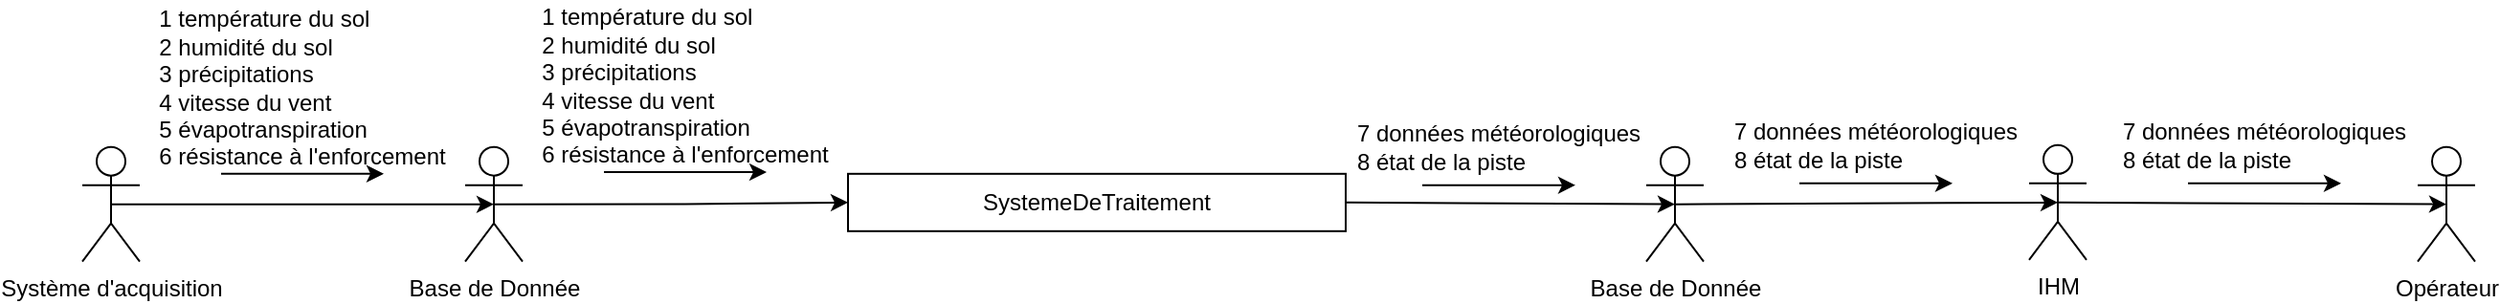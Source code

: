 <mxfile version="26.0.10">
  <diagram name="Page-1" id="wx6Wx51T-HRnJOHuFUpR">
    <mxGraphModel dx="2501" dy="778" grid="1" gridSize="10" guides="1" tooltips="1" connect="1" arrows="1" fold="1" page="1" pageScale="1" pageWidth="827" pageHeight="1169" math="0" shadow="0">
      <root>
        <mxCell id="0" />
        <mxCell id="1" parent="0" />
        <mxCell id="EBjdS0SXRLQLnNG340Il-1" value="Système d&#39;acquisition" style="shape=umlActor;verticalLabelPosition=bottom;verticalAlign=top;html=1;outlineConnect=0;" vertex="1" parent="1">
          <mxGeometry x="-20" y="486.82" width="30" height="60" as="geometry" />
        </mxCell>
        <mxCell id="EBjdS0SXRLQLnNG340Il-2" value="IHM" style="shape=umlActor;verticalLabelPosition=bottom;verticalAlign=top;html=1;outlineConnect=0;" vertex="1" parent="1">
          <mxGeometry x="997" y="485.91" width="30" height="60" as="geometry" />
        </mxCell>
        <mxCell id="EBjdS0SXRLQLnNG340Il-3" value="" style="endArrow=classic;html=1;rounded=0;entryX=0.5;entryY=0.5;entryDx=0;entryDy=0;entryPerimeter=0;exitX=0.5;exitY=0.5;exitDx=0;exitDy=0;exitPerimeter=0;" edge="1" parent="1" source="EBjdS0SXRLQLnNG340Il-18" target="EBjdS0SXRLQLnNG340Il-2">
          <mxGeometry width="50" height="50" relative="1" as="geometry">
            <mxPoint x="750" y="516" as="sourcePoint" />
            <mxPoint x="670" y="656.82" as="targetPoint" />
          </mxGeometry>
        </mxCell>
        <mxCell id="EBjdS0SXRLQLnNG340Il-4" value="&lt;div style=&quot;text-align: left;&quot;&gt;&lt;span style=&quot;background-color: transparent; color: light-dark(rgb(0, 0, 0), rgb(255, 255, 255));&quot;&gt;1 température du sol&lt;br&gt;2 humidité du sol&lt;/span&gt;&lt;/div&gt;&lt;div style=&quot;text-align: left;&quot;&gt;&lt;span style=&quot;background-color: transparent; color: light-dark(rgb(0, 0, 0), rgb(255, 255, 255));&quot;&gt;3 précipitations&lt;/span&gt;&lt;/div&gt;&lt;div style=&quot;text-align: left;&quot;&gt;&lt;span style=&quot;background-color: transparent; color: light-dark(rgb(0, 0, 0), rgb(255, 255, 255));&quot;&gt;4 vitesse du vent&amp;nbsp;&lt;/span&gt;&lt;/div&gt;&lt;div style=&quot;text-align: left;&quot;&gt;&lt;span style=&quot;background-color: transparent; color: light-dark(rgb(0, 0, 0), rgb(255, 255, 255));&quot;&gt;5 évapotranspiration&lt;br&gt;6 résistance à l&#39;enforcement&lt;/span&gt;&lt;/div&gt;" style="text;html=1;align=center;verticalAlign=middle;whiteSpace=wrap;rounded=0;rotation=0;" vertex="1" parent="1">
          <mxGeometry x="10" y="410.91" width="170" height="90" as="geometry" />
        </mxCell>
        <mxCell id="EBjdS0SXRLQLnNG340Il-5" value="&lt;div style=&quot;text-align: left;&quot;&gt;7 données météorologiques&lt;br&gt;8 état de la piste&lt;/div&gt;" style="text;html=1;align=center;verticalAlign=middle;whiteSpace=wrap;rounded=0;rotation=0;" vertex="1" parent="1">
          <mxGeometry x="640" y="466.82" width="160" height="40" as="geometry" />
        </mxCell>
        <mxCell id="EBjdS0SXRLQLnNG340Il-6" value="" style="endArrow=classic;html=1;rounded=0;exitX=0.25;exitY=1;exitDx=0;exitDy=0;entryX=0.75;entryY=1;entryDx=0;entryDy=0;" edge="1" parent="1" source="EBjdS0SXRLQLnNG340Il-4" target="EBjdS0SXRLQLnNG340Il-4">
          <mxGeometry width="50" height="50" relative="1" as="geometry">
            <mxPoint x="330" y="700.91" as="sourcePoint" />
            <mxPoint x="380" y="650.91" as="targetPoint" />
          </mxGeometry>
        </mxCell>
        <mxCell id="EBjdS0SXRLQLnNG340Il-7" value="" style="endArrow=classic;html=1;rounded=0;exitX=0.25;exitY=1;exitDx=0;exitDy=0;entryX=0.75;entryY=1;entryDx=0;entryDy=0;" edge="1" parent="1" source="EBjdS0SXRLQLnNG340Il-5" target="EBjdS0SXRLQLnNG340Il-5">
          <mxGeometry width="50" height="50" relative="1" as="geometry">
            <mxPoint x="620" y="706.82" as="sourcePoint" />
            <mxPoint x="670" y="656.82" as="targetPoint" />
          </mxGeometry>
        </mxCell>
        <mxCell id="EBjdS0SXRLQLnNG340Il-8" value="SystemeDeTraitement" style="rounded=0;whiteSpace=wrap;html=1;" vertex="1" parent="1">
          <mxGeometry x="380" y="500.91" width="260" height="30" as="geometry" />
        </mxCell>
        <mxCell id="EBjdS0SXRLQLnNG340Il-9" style="edgeStyle=orthogonalEdgeStyle;rounded=0;orthogonalLoop=1;jettySize=auto;html=1;exitX=0.5;exitY=0.5;exitDx=0;exitDy=0;exitPerimeter=0;entryX=0;entryY=0.5;entryDx=0;entryDy=0;" edge="1" parent="1" source="EBjdS0SXRLQLnNG340Il-10" target="EBjdS0SXRLQLnNG340Il-8">
          <mxGeometry relative="1" as="geometry" />
        </mxCell>
        <mxCell id="EBjdS0SXRLQLnNG340Il-10" value="Base de Donnée" style="shape=umlActor;verticalLabelPosition=bottom;verticalAlign=top;html=1;outlineConnect=0;" vertex="1" parent="1">
          <mxGeometry x="180" y="486.82" width="30" height="60" as="geometry" />
        </mxCell>
        <mxCell id="EBjdS0SXRLQLnNG340Il-11" style="edgeStyle=orthogonalEdgeStyle;rounded=0;orthogonalLoop=1;jettySize=auto;html=1;exitX=0.5;exitY=0.5;exitDx=0;exitDy=0;exitPerimeter=0;entryX=0.5;entryY=0.5;entryDx=0;entryDy=0;entryPerimeter=0;" edge="1" parent="1" source="EBjdS0SXRLQLnNG340Il-1" target="EBjdS0SXRLQLnNG340Il-10">
          <mxGeometry relative="1" as="geometry" />
        </mxCell>
        <mxCell id="EBjdS0SXRLQLnNG340Il-12" value="&lt;div style=&quot;text-align: left;&quot;&gt;&lt;span style=&quot;background-color: transparent; color: light-dark(rgb(0, 0, 0), rgb(255, 255, 255));&quot;&gt;1 température du sol&lt;br&gt;2 humidité du sol&lt;/span&gt;&lt;/div&gt;&lt;div style=&quot;text-align: left;&quot;&gt;&lt;span style=&quot;background-color: transparent; color: light-dark(rgb(0, 0, 0), rgb(255, 255, 255));&quot;&gt;3 précipitations&lt;/span&gt;&lt;/div&gt;&lt;div style=&quot;text-align: left;&quot;&gt;&lt;span style=&quot;background-color: transparent; color: light-dark(rgb(0, 0, 0), rgb(255, 255, 255));&quot;&gt;4 vitesse du vent&amp;nbsp;&lt;/span&gt;&lt;/div&gt;&lt;div style=&quot;text-align: left;&quot;&gt;&lt;span style=&quot;background-color: transparent; color: light-dark(rgb(0, 0, 0), rgb(255, 255, 255));&quot;&gt;5 évapotranspiration&lt;br&gt;6 résistance à l&#39;enforcement&lt;/span&gt;&lt;/div&gt;" style="text;html=1;align=center;verticalAlign=middle;whiteSpace=wrap;rounded=0;rotation=0;" vertex="1" parent="1">
          <mxGeometry x="210" y="410" width="170" height="90" as="geometry" />
        </mxCell>
        <mxCell id="EBjdS0SXRLQLnNG340Il-13" value="" style="endArrow=classic;html=1;rounded=0;exitX=0.25;exitY=1;exitDx=0;exitDy=0;entryX=0.75;entryY=1;entryDx=0;entryDy=0;" edge="1" parent="1" source="EBjdS0SXRLQLnNG340Il-12" target="EBjdS0SXRLQLnNG340Il-12">
          <mxGeometry width="50" height="50" relative="1" as="geometry">
            <mxPoint x="310" y="710" as="sourcePoint" />
            <mxPoint x="360" y="660" as="targetPoint" />
          </mxGeometry>
        </mxCell>
        <mxCell id="EBjdS0SXRLQLnNG340Il-14" value="Opérateur" style="shape=umlActor;verticalLabelPosition=bottom;verticalAlign=top;html=1;outlineConnect=0;" vertex="1" parent="1">
          <mxGeometry x="1200" y="486.82" width="30" height="60" as="geometry" />
        </mxCell>
        <mxCell id="EBjdS0SXRLQLnNG340Il-15" value="" style="endArrow=classic;html=1;rounded=0;entryX=0.5;entryY=0.5;entryDx=0;entryDy=0;entryPerimeter=0;exitX=0.5;exitY=0.5;exitDx=0;exitDy=0;exitPerimeter=0;" edge="1" parent="1" source="EBjdS0SXRLQLnNG340Il-2" target="EBjdS0SXRLQLnNG340Il-14">
          <mxGeometry width="50" height="50" relative="1" as="geometry">
            <mxPoint x="837" y="516.82" as="sourcePoint" />
            <mxPoint x="837" y="657.73" as="targetPoint" />
          </mxGeometry>
        </mxCell>
        <mxCell id="EBjdS0SXRLQLnNG340Il-16" value="&lt;div style=&quot;text-align: left;&quot;&gt;7 données météorologiques&lt;br&gt;8 état de la piste&lt;/div&gt;" style="text;html=1;align=center;verticalAlign=middle;whiteSpace=wrap;rounded=0;rotation=0;" vertex="1" parent="1">
          <mxGeometry x="837" y="465.91" width="160" height="40" as="geometry" />
        </mxCell>
        <mxCell id="EBjdS0SXRLQLnNG340Il-17" value="" style="endArrow=classic;html=1;rounded=0;exitX=0.25;exitY=1;exitDx=0;exitDy=0;entryX=0.75;entryY=1;entryDx=0;entryDy=0;" edge="1" parent="1" source="EBjdS0SXRLQLnNG340Il-16" target="EBjdS0SXRLQLnNG340Il-16">
          <mxGeometry width="50" height="50" relative="1" as="geometry">
            <mxPoint x="817" y="705.91" as="sourcePoint" />
            <mxPoint x="867" y="655.91" as="targetPoint" />
          </mxGeometry>
        </mxCell>
        <mxCell id="EBjdS0SXRLQLnNG340Il-18" value="Base de Donnée" style="shape=umlActor;verticalLabelPosition=bottom;verticalAlign=top;html=1;outlineConnect=0;" vertex="1" parent="1">
          <mxGeometry x="797" y="486.82" width="30" height="60" as="geometry" />
        </mxCell>
        <mxCell id="EBjdS0SXRLQLnNG340Il-20" value="" style="endArrow=classic;html=1;rounded=0;entryX=0.5;entryY=0.5;entryDx=0;entryDy=0;entryPerimeter=0;exitX=1;exitY=0.5;exitDx=0;exitDy=0;" edge="1" parent="1" source="EBjdS0SXRLQLnNG340Il-8" target="EBjdS0SXRLQLnNG340Il-18">
          <mxGeometry width="50" height="50" relative="1" as="geometry">
            <mxPoint x="530" y="659.5" as="sourcePoint" />
            <mxPoint x="602" y="659.5" as="targetPoint" />
          </mxGeometry>
        </mxCell>
        <mxCell id="EBjdS0SXRLQLnNG340Il-22" value="&lt;div style=&quot;text-align: left;&quot;&gt;7 données météorologiques&lt;br&gt;8 état de la piste&lt;/div&gt;" style="text;html=1;align=center;verticalAlign=middle;whiteSpace=wrap;rounded=0;rotation=0;" vertex="1" parent="1">
          <mxGeometry x="1040" y="465.91" width="160" height="40" as="geometry" />
        </mxCell>
        <mxCell id="EBjdS0SXRLQLnNG340Il-23" value="" style="endArrow=classic;html=1;rounded=0;exitX=0.25;exitY=1;exitDx=0;exitDy=0;entryX=0.75;entryY=1;entryDx=0;entryDy=0;" edge="1" parent="1" source="EBjdS0SXRLQLnNG340Il-22" target="EBjdS0SXRLQLnNG340Il-22">
          <mxGeometry width="50" height="50" relative="1" as="geometry">
            <mxPoint x="1020" y="705.91" as="sourcePoint" />
            <mxPoint x="1070" y="655.91" as="targetPoint" />
          </mxGeometry>
        </mxCell>
      </root>
    </mxGraphModel>
  </diagram>
</mxfile>
